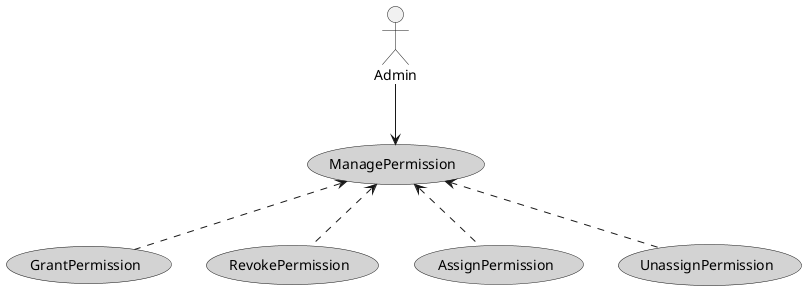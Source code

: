 @startuml Use Case

actor Admin

usecase ManagePermission #LightGray
usecase GrantPermission #LightGray
usecase RevokePermission #LightGray
usecase AssignPermission #LightGray
usecase UnassignPermission #LightGray

Admin --> (ManagePermission) 
(ManagePermission) <.d. (GrantPermission) 
(ManagePermission) <.d. (RevokePermission) 
(ManagePermission) <.d. (AssignPermission) 
(ManagePermission) <.d. (UnassignPermission) 

@enduml
